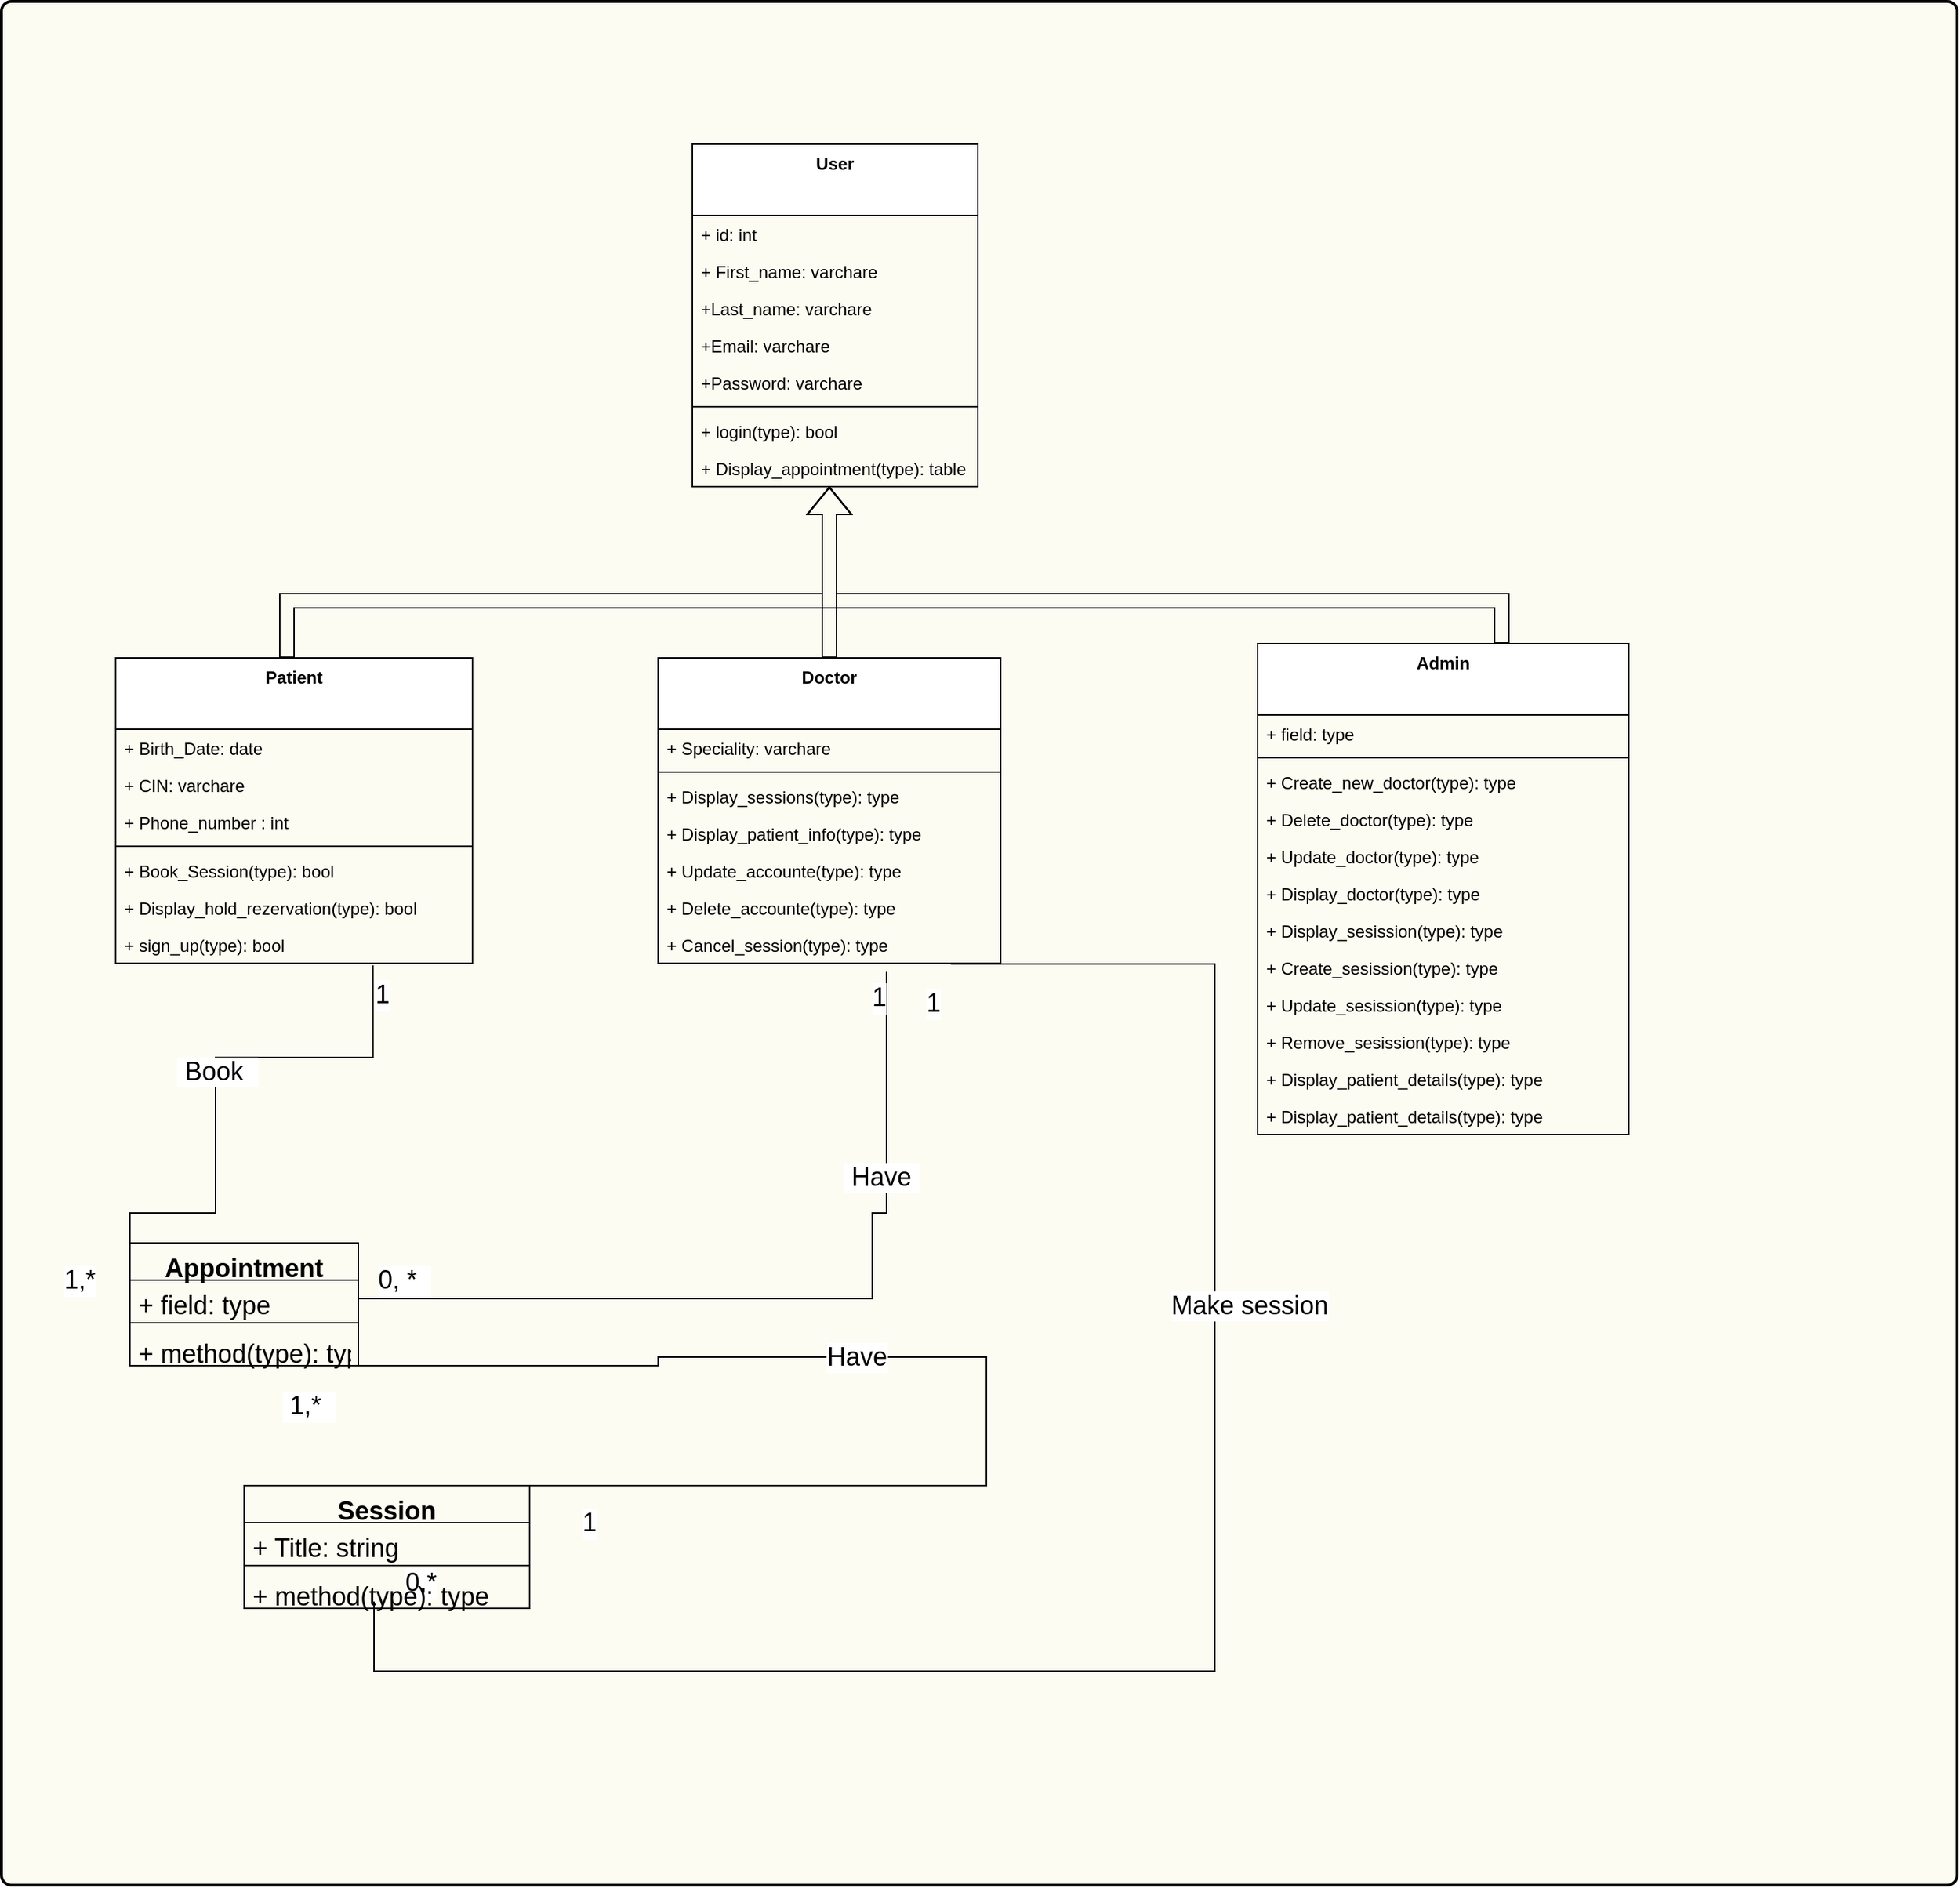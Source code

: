 <mxfile version="20.6.0" type="github">
  <diagram id="C5RBs43oDa-KdzZeNtuy" name="Page-1">
    <mxGraphModel dx="-45" dy="-733" grid="1" gridSize="10" guides="1" tooltips="1" connect="1" arrows="1" fold="1" page="1" pageScale="1" pageWidth="827" pageHeight="1169" math="0" shadow="0">
      <root>
        <mxCell id="WIyWlLk6GJQsqaUBKTNV-0" />
        <mxCell id="WIyWlLk6GJQsqaUBKTNV-1" parent="WIyWlLk6GJQsqaUBKTNV-0" />
        <mxCell id="j3wj6hXbvJdG49vxagXG-0" value="" style="rounded=1;whiteSpace=wrap;html=1;absoluteArcSize=1;arcSize=14;strokeWidth=2;fillColor=#FCFCF2;" vertex="1" parent="WIyWlLk6GJQsqaUBKTNV-1">
          <mxGeometry x="970" y="2270" width="1370" height="1320" as="geometry" />
        </mxCell>
        <mxCell id="j3wj6hXbvJdG49vxagXG-1" value="User" style="swimlane;fontStyle=1;align=center;verticalAlign=top;childLayout=stackLayout;horizontal=1;startSize=50;horizontalStack=0;resizeParent=1;resizeParentMax=0;resizeLast=0;collapsible=1;marginBottom=0;" vertex="1" parent="WIyWlLk6GJQsqaUBKTNV-1">
          <mxGeometry x="1454" y="2370" width="200" height="240" as="geometry" />
        </mxCell>
        <mxCell id="j3wj6hXbvJdG49vxagXG-2" value="+ id: int" style="text;strokeColor=none;fillColor=none;align=left;verticalAlign=top;spacingLeft=4;spacingRight=4;overflow=hidden;rotatable=0;points=[[0,0.5],[1,0.5]];portConstraint=eastwest;" vertex="1" parent="j3wj6hXbvJdG49vxagXG-1">
          <mxGeometry y="50" width="200" height="26" as="geometry" />
        </mxCell>
        <mxCell id="j3wj6hXbvJdG49vxagXG-3" value="+ First_name: varchare" style="text;strokeColor=none;fillColor=none;align=left;verticalAlign=top;spacingLeft=4;spacingRight=4;overflow=hidden;rotatable=0;points=[[0,0.5],[1,0.5]];portConstraint=eastwest;" vertex="1" parent="j3wj6hXbvJdG49vxagXG-1">
          <mxGeometry y="76" width="200" height="26" as="geometry" />
        </mxCell>
        <mxCell id="j3wj6hXbvJdG49vxagXG-4" value="+Last_name: varchare" style="text;strokeColor=none;fillColor=none;align=left;verticalAlign=top;spacingLeft=4;spacingRight=4;overflow=hidden;rotatable=0;points=[[0,0.5],[1,0.5]];portConstraint=eastwest;" vertex="1" parent="j3wj6hXbvJdG49vxagXG-1">
          <mxGeometry y="102" width="200" height="26" as="geometry" />
        </mxCell>
        <mxCell id="j3wj6hXbvJdG49vxagXG-5" value="+Email: varchare" style="text;strokeColor=none;fillColor=none;align=left;verticalAlign=top;spacingLeft=4;spacingRight=4;overflow=hidden;rotatable=0;points=[[0,0.5],[1,0.5]];portConstraint=eastwest;" vertex="1" parent="j3wj6hXbvJdG49vxagXG-1">
          <mxGeometry y="128" width="200" height="26" as="geometry" />
        </mxCell>
        <mxCell id="j3wj6hXbvJdG49vxagXG-6" value="+Password: varchare" style="text;strokeColor=none;fillColor=none;align=left;verticalAlign=top;spacingLeft=4;spacingRight=4;overflow=hidden;rotatable=0;points=[[0,0.5],[1,0.5]];portConstraint=eastwest;" vertex="1" parent="j3wj6hXbvJdG49vxagXG-1">
          <mxGeometry y="154" width="200" height="26" as="geometry" />
        </mxCell>
        <mxCell id="j3wj6hXbvJdG49vxagXG-7" value="" style="line;strokeWidth=1;fillColor=none;align=left;verticalAlign=middle;spacingTop=-1;spacingLeft=3;spacingRight=3;rotatable=0;labelPosition=right;points=[];portConstraint=eastwest;strokeColor=inherit;" vertex="1" parent="j3wj6hXbvJdG49vxagXG-1">
          <mxGeometry y="180" width="200" height="8" as="geometry" />
        </mxCell>
        <mxCell id="j3wj6hXbvJdG49vxagXG-8" value="+ login(type): bool" style="text;strokeColor=none;fillColor=none;align=left;verticalAlign=top;spacingLeft=4;spacingRight=4;overflow=hidden;rotatable=0;points=[[0,0.5],[1,0.5]];portConstraint=eastwest;" vertex="1" parent="j3wj6hXbvJdG49vxagXG-1">
          <mxGeometry y="188" width="200" height="26" as="geometry" />
        </mxCell>
        <mxCell id="j3wj6hXbvJdG49vxagXG-9" value="+ Display_appointment(type): table" style="text;strokeColor=none;fillColor=none;align=left;verticalAlign=top;spacingLeft=4;spacingRight=4;overflow=hidden;rotatable=0;points=[[0,0.5],[1,0.5]];portConstraint=eastwest;" vertex="1" parent="j3wj6hXbvJdG49vxagXG-1">
          <mxGeometry y="214" width="200" height="26" as="geometry" />
        </mxCell>
        <mxCell id="j3wj6hXbvJdG49vxagXG-10" value="Admin" style="swimlane;fontStyle=1;align=center;verticalAlign=top;childLayout=stackLayout;horizontal=1;startSize=50;horizontalStack=0;resizeParent=1;resizeParentMax=0;resizeLast=0;collapsible=1;marginBottom=0;" vertex="1" parent="WIyWlLk6GJQsqaUBKTNV-1">
          <mxGeometry x="1850" y="2720" width="260" height="344" as="geometry">
            <mxRectangle x="1480" y="2780" width="80" height="50" as="alternateBounds" />
          </mxGeometry>
        </mxCell>
        <mxCell id="j3wj6hXbvJdG49vxagXG-11" value="+ field: type" style="text;strokeColor=none;fillColor=none;align=left;verticalAlign=top;spacingLeft=4;spacingRight=4;overflow=hidden;rotatable=0;points=[[0,0.5],[1,0.5]];portConstraint=eastwest;" vertex="1" parent="j3wj6hXbvJdG49vxagXG-10">
          <mxGeometry y="50" width="260" height="26" as="geometry" />
        </mxCell>
        <mxCell id="j3wj6hXbvJdG49vxagXG-12" value="" style="line;strokeWidth=1;fillColor=none;align=left;verticalAlign=middle;spacingTop=-1;spacingLeft=3;spacingRight=3;rotatable=0;labelPosition=right;points=[];portConstraint=eastwest;strokeColor=inherit;" vertex="1" parent="j3wj6hXbvJdG49vxagXG-10">
          <mxGeometry y="76" width="260" height="8" as="geometry" />
        </mxCell>
        <mxCell id="j3wj6hXbvJdG49vxagXG-13" value="+ Create_new_doctor(type): type" style="text;strokeColor=none;fillColor=none;align=left;verticalAlign=top;spacingLeft=4;spacingRight=4;overflow=hidden;rotatable=0;points=[[0,0.5],[1,0.5]];portConstraint=eastwest;" vertex="1" parent="j3wj6hXbvJdG49vxagXG-10">
          <mxGeometry y="84" width="260" height="26" as="geometry" />
        </mxCell>
        <mxCell id="j3wj6hXbvJdG49vxagXG-14" value="+ Delete_doctor(type): type" style="text;strokeColor=none;fillColor=none;align=left;verticalAlign=top;spacingLeft=4;spacingRight=4;overflow=hidden;rotatable=0;points=[[0,0.5],[1,0.5]];portConstraint=eastwest;" vertex="1" parent="j3wj6hXbvJdG49vxagXG-10">
          <mxGeometry y="110" width="260" height="26" as="geometry" />
        </mxCell>
        <mxCell id="j3wj6hXbvJdG49vxagXG-15" value="+ Update_doctor(type): type" style="text;strokeColor=none;fillColor=none;align=left;verticalAlign=top;spacingLeft=4;spacingRight=4;overflow=hidden;rotatable=0;points=[[0,0.5],[1,0.5]];portConstraint=eastwest;" vertex="1" parent="j3wj6hXbvJdG49vxagXG-10">
          <mxGeometry y="136" width="260" height="26" as="geometry" />
        </mxCell>
        <mxCell id="j3wj6hXbvJdG49vxagXG-16" value="+ Display_doctor(type): type  " style="text;strokeColor=none;fillColor=none;align=left;verticalAlign=top;spacingLeft=4;spacingRight=4;overflow=hidden;rotatable=0;points=[[0,0.5],[1,0.5]];portConstraint=eastwest;" vertex="1" parent="j3wj6hXbvJdG49vxagXG-10">
          <mxGeometry y="162" width="260" height="26" as="geometry" />
        </mxCell>
        <mxCell id="j3wj6hXbvJdG49vxagXG-17" value="+ Display_sesission(type): type  " style="text;strokeColor=none;fillColor=none;align=left;verticalAlign=top;spacingLeft=4;spacingRight=4;overflow=hidden;rotatable=0;points=[[0,0.5],[1,0.5]];portConstraint=eastwest;" vertex="1" parent="j3wj6hXbvJdG49vxagXG-10">
          <mxGeometry y="188" width="260" height="26" as="geometry" />
        </mxCell>
        <mxCell id="j3wj6hXbvJdG49vxagXG-18" value="+ Create_sesission(type): type  " style="text;strokeColor=none;fillColor=none;align=left;verticalAlign=top;spacingLeft=4;spacingRight=4;overflow=hidden;rotatable=0;points=[[0,0.5],[1,0.5]];portConstraint=eastwest;" vertex="1" parent="j3wj6hXbvJdG49vxagXG-10">
          <mxGeometry y="214" width="260" height="26" as="geometry" />
        </mxCell>
        <mxCell id="j3wj6hXbvJdG49vxagXG-19" value="+ Update_sesission(type): type  " style="text;strokeColor=none;fillColor=none;align=left;verticalAlign=top;spacingLeft=4;spacingRight=4;overflow=hidden;rotatable=0;points=[[0,0.5],[1,0.5]];portConstraint=eastwest;" vertex="1" parent="j3wj6hXbvJdG49vxagXG-10">
          <mxGeometry y="240" width="260" height="26" as="geometry" />
        </mxCell>
        <mxCell id="j3wj6hXbvJdG49vxagXG-20" value="+ Remove_sesission(type): type  " style="text;strokeColor=none;fillColor=none;align=left;verticalAlign=top;spacingLeft=4;spacingRight=4;overflow=hidden;rotatable=0;points=[[0,0.5],[1,0.5]];portConstraint=eastwest;" vertex="1" parent="j3wj6hXbvJdG49vxagXG-10">
          <mxGeometry y="266" width="260" height="26" as="geometry" />
        </mxCell>
        <mxCell id="j3wj6hXbvJdG49vxagXG-21" value="+ Display_patient_details(type): type  " style="text;strokeColor=none;fillColor=none;align=left;verticalAlign=top;spacingLeft=4;spacingRight=4;overflow=hidden;rotatable=0;points=[[0,0.5],[1,0.5]];portConstraint=eastwest;" vertex="1" parent="j3wj6hXbvJdG49vxagXG-10">
          <mxGeometry y="292" width="260" height="26" as="geometry" />
        </mxCell>
        <mxCell id="j3wj6hXbvJdG49vxagXG-22" value="+ Display_patient_details(type): type  " style="text;strokeColor=none;fillColor=none;align=left;verticalAlign=top;spacingLeft=4;spacingRight=4;overflow=hidden;rotatable=0;points=[[0,0.5],[1,0.5]];portConstraint=eastwest;" vertex="1" parent="j3wj6hXbvJdG49vxagXG-10">
          <mxGeometry y="318" width="260" height="26" as="geometry" />
        </mxCell>
        <mxCell id="j3wj6hXbvJdG49vxagXG-23" value="Doctor" style="swimlane;fontStyle=1;align=center;verticalAlign=top;childLayout=stackLayout;horizontal=1;startSize=50;horizontalStack=0;resizeParent=1;resizeParentMax=0;resizeLast=0;collapsible=1;marginBottom=0;" vertex="1" parent="WIyWlLk6GJQsqaUBKTNV-1">
          <mxGeometry x="1430" y="2730" width="240" height="214" as="geometry" />
        </mxCell>
        <mxCell id="j3wj6hXbvJdG49vxagXG-24" value="+ Speciality: varchare" style="text;strokeColor=none;fillColor=none;align=left;verticalAlign=top;spacingLeft=4;spacingRight=4;overflow=hidden;rotatable=0;points=[[0,0.5],[1,0.5]];portConstraint=eastwest;" vertex="1" parent="j3wj6hXbvJdG49vxagXG-23">
          <mxGeometry y="50" width="240" height="26" as="geometry" />
        </mxCell>
        <mxCell id="j3wj6hXbvJdG49vxagXG-25" value="" style="line;strokeWidth=1;fillColor=none;align=left;verticalAlign=middle;spacingTop=-1;spacingLeft=3;spacingRight=3;rotatable=0;labelPosition=right;points=[];portConstraint=eastwest;strokeColor=inherit;" vertex="1" parent="j3wj6hXbvJdG49vxagXG-23">
          <mxGeometry y="76" width="240" height="8" as="geometry" />
        </mxCell>
        <mxCell id="j3wj6hXbvJdG49vxagXG-26" value="+ Display_sessions(type): type" style="text;strokeColor=none;fillColor=none;align=left;verticalAlign=top;spacingLeft=4;spacingRight=4;overflow=hidden;rotatable=0;points=[[0,0.5],[1,0.5]];portConstraint=eastwest;" vertex="1" parent="j3wj6hXbvJdG49vxagXG-23">
          <mxGeometry y="84" width="240" height="26" as="geometry" />
        </mxCell>
        <mxCell id="j3wj6hXbvJdG49vxagXG-27" value="+ Display_patient_info(type): type" style="text;strokeColor=none;fillColor=none;align=left;verticalAlign=top;spacingLeft=4;spacingRight=4;overflow=hidden;rotatable=0;points=[[0,0.5],[1,0.5]];portConstraint=eastwest;" vertex="1" parent="j3wj6hXbvJdG49vxagXG-23">
          <mxGeometry y="110" width="240" height="26" as="geometry" />
        </mxCell>
        <mxCell id="j3wj6hXbvJdG49vxagXG-28" value="+ Update_accounte(type): type" style="text;strokeColor=none;fillColor=none;align=left;verticalAlign=top;spacingLeft=4;spacingRight=4;overflow=hidden;rotatable=0;points=[[0,0.5],[1,0.5]];portConstraint=eastwest;" vertex="1" parent="j3wj6hXbvJdG49vxagXG-23">
          <mxGeometry y="136" width="240" height="26" as="geometry" />
        </mxCell>
        <mxCell id="j3wj6hXbvJdG49vxagXG-29" value="+ Delete_accounte(type): type" style="text;strokeColor=none;fillColor=none;align=left;verticalAlign=top;spacingLeft=4;spacingRight=4;overflow=hidden;rotatable=0;points=[[0,0.5],[1,0.5]];portConstraint=eastwest;" vertex="1" parent="j3wj6hXbvJdG49vxagXG-23">
          <mxGeometry y="162" width="240" height="26" as="geometry" />
        </mxCell>
        <mxCell id="j3wj6hXbvJdG49vxagXG-30" value="+ Cancel_session(type): type" style="text;strokeColor=none;fillColor=none;align=left;verticalAlign=top;spacingLeft=4;spacingRight=4;overflow=hidden;rotatable=0;points=[[0,0.5],[1,0.5]];portConstraint=eastwest;" vertex="1" parent="j3wj6hXbvJdG49vxagXG-23">
          <mxGeometry y="188" width="240" height="26" as="geometry" />
        </mxCell>
        <mxCell id="j3wj6hXbvJdG49vxagXG-31" value="Patient" style="swimlane;fontStyle=1;align=center;verticalAlign=top;childLayout=stackLayout;horizontal=1;startSize=50;horizontalStack=0;resizeParent=1;resizeParentMax=0;resizeLast=0;collapsible=1;marginBottom=0;" vertex="1" parent="WIyWlLk6GJQsqaUBKTNV-1">
          <mxGeometry x="1050" y="2730" width="250" height="214" as="geometry" />
        </mxCell>
        <mxCell id="j3wj6hXbvJdG49vxagXG-32" value="+ Birth_Date: date" style="text;strokeColor=none;fillColor=none;align=left;verticalAlign=top;spacingLeft=4;spacingRight=4;overflow=hidden;rotatable=0;points=[[0,0.5],[1,0.5]];portConstraint=eastwest;" vertex="1" parent="j3wj6hXbvJdG49vxagXG-31">
          <mxGeometry y="50" width="250" height="26" as="geometry" />
        </mxCell>
        <mxCell id="j3wj6hXbvJdG49vxagXG-33" value="+ CIN: varchare" style="text;strokeColor=none;fillColor=none;align=left;verticalAlign=top;spacingLeft=4;spacingRight=4;overflow=hidden;rotatable=0;points=[[0,0.5],[1,0.5]];portConstraint=eastwest;" vertex="1" parent="j3wj6hXbvJdG49vxagXG-31">
          <mxGeometry y="76" width="250" height="26" as="geometry" />
        </mxCell>
        <mxCell id="j3wj6hXbvJdG49vxagXG-34" value="+ Phone_number : int" style="text;strokeColor=none;fillColor=none;align=left;verticalAlign=top;spacingLeft=4;spacingRight=4;overflow=hidden;rotatable=0;points=[[0,0.5],[1,0.5]];portConstraint=eastwest;" vertex="1" parent="j3wj6hXbvJdG49vxagXG-31">
          <mxGeometry y="102" width="250" height="26" as="geometry" />
        </mxCell>
        <mxCell id="j3wj6hXbvJdG49vxagXG-35" value="" style="line;strokeWidth=1;fillColor=none;align=left;verticalAlign=middle;spacingTop=-1;spacingLeft=3;spacingRight=3;rotatable=0;labelPosition=right;points=[];portConstraint=eastwest;strokeColor=inherit;" vertex="1" parent="j3wj6hXbvJdG49vxagXG-31">
          <mxGeometry y="128" width="250" height="8" as="geometry" />
        </mxCell>
        <mxCell id="j3wj6hXbvJdG49vxagXG-36" value="+ Book_Session(type): bool" style="text;strokeColor=none;fillColor=none;align=left;verticalAlign=top;spacingLeft=4;spacingRight=4;overflow=hidden;rotatable=0;points=[[0,0.5],[1,0.5]];portConstraint=eastwest;" vertex="1" parent="j3wj6hXbvJdG49vxagXG-31">
          <mxGeometry y="136" width="250" height="26" as="geometry" />
        </mxCell>
        <mxCell id="j3wj6hXbvJdG49vxagXG-37" value="+ Display_hold_rezervation(type): bool" style="text;strokeColor=none;fillColor=none;align=left;verticalAlign=top;spacingLeft=4;spacingRight=4;overflow=hidden;rotatable=0;points=[[0,0.5],[1,0.5]];portConstraint=eastwest;" vertex="1" parent="j3wj6hXbvJdG49vxagXG-31">
          <mxGeometry y="162" width="250" height="26" as="geometry" />
        </mxCell>
        <mxCell id="j3wj6hXbvJdG49vxagXG-38" value="+ sign_up(type): bool" style="text;strokeColor=none;fillColor=none;align=left;verticalAlign=top;spacingLeft=4;spacingRight=4;overflow=hidden;rotatable=0;points=[[0,0.5],[1,0.5]];portConstraint=eastwest;" vertex="1" parent="j3wj6hXbvJdG49vxagXG-31">
          <mxGeometry y="188" width="250" height="26" as="geometry" />
        </mxCell>
        <mxCell id="j3wj6hXbvJdG49vxagXG-39" value="" style="endArrow=none;html=1;edgeStyle=orthogonalEdgeStyle;rounded=0;entryX=0.854;entryY=1.019;entryDx=0;entryDy=0;entryPerimeter=0;exitX=0.455;exitY=0.816;exitDx=0;exitDy=0;exitPerimeter=0;" edge="1" parent="WIyWlLk6GJQsqaUBKTNV-1" source="j3wj6hXbvJdG49vxagXG-49" target="j3wj6hXbvJdG49vxagXG-30">
          <mxGeometry relative="1" as="geometry">
            <mxPoint x="1360" y="3360" as="sourcePoint" />
            <mxPoint x="1540" y="3100" as="targetPoint" />
            <Array as="points">
              <mxPoint x="1231" y="3440" />
              <mxPoint x="1820" y="3440" />
              <mxPoint x="1820" y="2945" />
            </Array>
          </mxGeometry>
        </mxCell>
        <mxCell id="j3wj6hXbvJdG49vxagXG-40" value="&lt;font style=&quot;font-size: 18px;&quot;&gt;0,*&lt;/font&gt;" style="edgeLabel;resizable=0;html=1;align=left;verticalAlign=bottom;" connectable="0" vertex="1" parent="j3wj6hXbvJdG49vxagXG-39">
          <mxGeometry x="-1" relative="1" as="geometry">
            <mxPoint x="20" as="offset" />
          </mxGeometry>
        </mxCell>
        <mxCell id="j3wj6hXbvJdG49vxagXG-41" value="&lt;font style=&quot;font-size: 18px;&quot;&gt;1&lt;/font&gt;" style="edgeLabel;resizable=0;html=1;align=right;verticalAlign=bottom;" connectable="0" vertex="1" parent="j3wj6hXbvJdG49vxagXG-39">
          <mxGeometry x="1" relative="1" as="geometry">
            <mxPoint x="-6" y="41" as="offset" />
          </mxGeometry>
        </mxCell>
        <mxCell id="j3wj6hXbvJdG49vxagXG-42" value="&lt;font style=&quot;font-size: 18px;&quot;&gt;Make session&lt;/font&gt;" style="edgeLabel;html=1;align=center;verticalAlign=middle;resizable=0;points=[];" vertex="1" connectable="0" parent="j3wj6hXbvJdG49vxagXG-39">
          <mxGeometry x="0.298" y="7" relative="1" as="geometry">
            <mxPoint x="31" y="-39" as="offset" />
          </mxGeometry>
        </mxCell>
        <mxCell id="j3wj6hXbvJdG49vxagXG-43" value="" style="shape=flexArrow;endArrow=classic;html=1;rounded=0;fontSize=18;" edge="1" parent="WIyWlLk6GJQsqaUBKTNV-1">
          <mxGeometry width="50" height="50" relative="1" as="geometry">
            <mxPoint x="2021.0" y="2720.0" as="sourcePoint" />
            <mxPoint x="1550" y="2610.0" as="targetPoint" />
            <Array as="points">
              <mxPoint x="2021" y="2690" />
              <mxPoint x="1550" y="2690" />
            </Array>
          </mxGeometry>
        </mxCell>
        <mxCell id="j3wj6hXbvJdG49vxagXG-44" value="" style="shape=flexArrow;endArrow=classic;html=1;rounded=0;fontSize=18;" edge="1" parent="WIyWlLk6GJQsqaUBKTNV-1">
          <mxGeometry width="50" height="50" relative="1" as="geometry">
            <mxPoint x="1170" y="2730.0" as="sourcePoint" />
            <mxPoint x="1550" y="2610.0" as="targetPoint" />
            <Array as="points">
              <mxPoint x="1170" y="2690" />
              <mxPoint x="1550" y="2690" />
            </Array>
          </mxGeometry>
        </mxCell>
        <mxCell id="j3wj6hXbvJdG49vxagXG-45" value="" style="shape=flexArrow;endArrow=classic;html=1;rounded=0;fontSize=18;" edge="1" parent="WIyWlLk6GJQsqaUBKTNV-1">
          <mxGeometry width="50" height="50" relative="1" as="geometry">
            <mxPoint x="1550" y="2730.0" as="sourcePoint" />
            <mxPoint x="1550" y="2610.0" as="targetPoint" />
          </mxGeometry>
        </mxCell>
        <mxCell id="j3wj6hXbvJdG49vxagXG-46" value="Session" style="swimlane;fontStyle=1;align=center;verticalAlign=top;childLayout=stackLayout;horizontal=1;startSize=26;horizontalStack=0;resizeParent=1;resizeParentMax=0;resizeLast=0;collapsible=1;marginBottom=0;fontSize=18;fillColor=#FCFCF2;" vertex="1" parent="WIyWlLk6GJQsqaUBKTNV-1">
          <mxGeometry x="1140" y="3310" width="200" height="86" as="geometry" />
        </mxCell>
        <mxCell id="j3wj6hXbvJdG49vxagXG-47" value="+ Title: string" style="text;strokeColor=none;fillColor=none;align=left;verticalAlign=top;spacingLeft=4;spacingRight=4;overflow=hidden;rotatable=0;points=[[0,0.5],[1,0.5]];portConstraint=eastwest;fontSize=18;" vertex="1" parent="j3wj6hXbvJdG49vxagXG-46">
          <mxGeometry y="26" width="200" height="26" as="geometry" />
        </mxCell>
        <mxCell id="j3wj6hXbvJdG49vxagXG-48" value="" style="line;strokeWidth=1;fillColor=none;align=left;verticalAlign=middle;spacingTop=-1;spacingLeft=3;spacingRight=3;rotatable=0;labelPosition=right;points=[];portConstraint=eastwest;strokeColor=inherit;fontSize=18;" vertex="1" parent="j3wj6hXbvJdG49vxagXG-46">
          <mxGeometry y="52" width="200" height="8" as="geometry" />
        </mxCell>
        <mxCell id="j3wj6hXbvJdG49vxagXG-49" value="+ method(type): type" style="text;strokeColor=none;fillColor=none;align=left;verticalAlign=top;spacingLeft=4;spacingRight=4;overflow=hidden;rotatable=0;points=[[0,0.5],[1,0.5]];portConstraint=eastwest;fontSize=18;" vertex="1" parent="j3wj6hXbvJdG49vxagXG-46">
          <mxGeometry y="60" width="200" height="26" as="geometry" />
        </mxCell>
        <mxCell id="j3wj6hXbvJdG49vxagXG-50" value="Appointment" style="swimlane;fontStyle=1;align=center;verticalAlign=top;childLayout=stackLayout;horizontal=1;startSize=26;horizontalStack=0;resizeParent=1;resizeParentMax=0;resizeLast=0;collapsible=1;marginBottom=0;fontSize=18;fillColor=#FCFCF2;" vertex="1" parent="WIyWlLk6GJQsqaUBKTNV-1">
          <mxGeometry x="1060" y="3140" width="160" height="86" as="geometry" />
        </mxCell>
        <mxCell id="j3wj6hXbvJdG49vxagXG-51" value="+ field: type" style="text;strokeColor=none;fillColor=none;align=left;verticalAlign=top;spacingLeft=4;spacingRight=4;overflow=hidden;rotatable=0;points=[[0,0.5],[1,0.5]];portConstraint=eastwest;fontSize=18;" vertex="1" parent="j3wj6hXbvJdG49vxagXG-50">
          <mxGeometry y="26" width="160" height="26" as="geometry" />
        </mxCell>
        <mxCell id="j3wj6hXbvJdG49vxagXG-52" value="" style="line;strokeWidth=1;fillColor=none;align=left;verticalAlign=middle;spacingTop=-1;spacingLeft=3;spacingRight=3;rotatable=0;labelPosition=right;points=[];portConstraint=eastwest;strokeColor=inherit;fontSize=18;" vertex="1" parent="j3wj6hXbvJdG49vxagXG-50">
          <mxGeometry y="52" width="160" height="8" as="geometry" />
        </mxCell>
        <mxCell id="j3wj6hXbvJdG49vxagXG-53" value="+ method(type): type" style="text;strokeColor=none;fillColor=none;align=left;verticalAlign=top;spacingLeft=4;spacingRight=4;overflow=hidden;rotatable=0;points=[[0,0.5],[1,0.5]];portConstraint=eastwest;fontSize=18;" vertex="1" parent="j3wj6hXbvJdG49vxagXG-50">
          <mxGeometry y="60" width="160" height="26" as="geometry" />
        </mxCell>
        <mxCell id="j3wj6hXbvJdG49vxagXG-54" value="" style="endArrow=none;html=1;edgeStyle=orthogonalEdgeStyle;rounded=0;fontSize=18;exitX=1;exitY=0.5;exitDx=0;exitDy=0;" edge="1" parent="WIyWlLk6GJQsqaUBKTNV-1" source="j3wj6hXbvJdG49vxagXG-51">
          <mxGeometry relative="1" as="geometry">
            <mxPoint x="1280" y="3030" as="sourcePoint" />
            <mxPoint x="1590" y="2950.0" as="targetPoint" />
            <Array as="points">
              <mxPoint x="1580" y="3179" />
              <mxPoint x="1580" y="3119" />
              <mxPoint x="1590" y="3119" />
            </Array>
          </mxGeometry>
        </mxCell>
        <mxCell id="j3wj6hXbvJdG49vxagXG-55" value="0, *&amp;nbsp;&amp;nbsp;" style="edgeLabel;resizable=0;html=1;align=left;verticalAlign=bottom;fontSize=18;fillColor=#FCFCF2;" connectable="0" vertex="1" parent="j3wj6hXbvJdG49vxagXG-54">
          <mxGeometry x="-1" relative="1" as="geometry">
            <mxPoint x="12" as="offset" />
          </mxGeometry>
        </mxCell>
        <mxCell id="j3wj6hXbvJdG49vxagXG-56" value="1" style="edgeLabel;resizable=0;html=1;align=right;verticalAlign=bottom;fontSize=18;fillColor=#FCFCF2;" connectable="0" vertex="1" parent="j3wj6hXbvJdG49vxagXG-54">
          <mxGeometry x="1" relative="1" as="geometry">
            <mxPoint y="31" as="offset" />
          </mxGeometry>
        </mxCell>
        <mxCell id="j3wj6hXbvJdG49vxagXG-57" value="&amp;nbsp;Have&amp;nbsp;" style="edgeLabel;html=1;align=center;verticalAlign=middle;resizable=0;points=[];fontSize=18;" vertex="1" connectable="0" parent="j3wj6hXbvJdG49vxagXG-54">
          <mxGeometry x="0.672" y="4" relative="1" as="geometry">
            <mxPoint y="46" as="offset" />
          </mxGeometry>
        </mxCell>
        <mxCell id="j3wj6hXbvJdG49vxagXG-58" value="" style="endArrow=none;html=1;edgeStyle=orthogonalEdgeStyle;rounded=0;fontSize=18;exitX=0.721;exitY=1.059;exitDx=0;exitDy=0;entryX=0;entryY=0.5;entryDx=0;entryDy=0;exitPerimeter=0;" edge="1" parent="WIyWlLk6GJQsqaUBKTNV-1" source="j3wj6hXbvJdG49vxagXG-38" target="j3wj6hXbvJdG49vxagXG-51">
          <mxGeometry relative="1" as="geometry">
            <mxPoint x="1270" y="3010" as="sourcePoint" />
            <mxPoint x="1430" y="3010" as="targetPoint" />
            <Array as="points">
              <mxPoint x="1230" y="3010" />
              <mxPoint x="1120" y="3010" />
              <mxPoint x="1120" y="3119" />
              <mxPoint x="1060" y="3119" />
            </Array>
          </mxGeometry>
        </mxCell>
        <mxCell id="j3wj6hXbvJdG49vxagXG-59" value="1" style="edgeLabel;resizable=0;html=1;align=left;verticalAlign=bottom;fontSize=18;fillColor=#FCFCF2;" connectable="0" vertex="1" parent="j3wj6hXbvJdG49vxagXG-58">
          <mxGeometry x="-1" relative="1" as="geometry">
            <mxPoint y="34" as="offset" />
          </mxGeometry>
        </mxCell>
        <mxCell id="j3wj6hXbvJdG49vxagXG-60" value="1,*" style="edgeLabel;resizable=0;html=1;align=right;verticalAlign=bottom;fontSize=18;fillColor=#FCFCF2;" connectable="0" vertex="1" parent="j3wj6hXbvJdG49vxagXG-58">
          <mxGeometry x="1" relative="1" as="geometry">
            <mxPoint x="-24" as="offset" />
          </mxGeometry>
        </mxCell>
        <mxCell id="j3wj6hXbvJdG49vxagXG-61" value="&amp;nbsp;Book&amp;nbsp;&amp;nbsp;" style="edgeLabel;html=1;align=center;verticalAlign=middle;resizable=0;points=[];fontSize=18;" vertex="1" connectable="0" parent="j3wj6hXbvJdG49vxagXG-58">
          <mxGeometry x="-0.087" y="1" relative="1" as="geometry">
            <mxPoint as="offset" />
          </mxGeometry>
        </mxCell>
        <mxCell id="j3wj6hXbvJdG49vxagXG-62" value="" style="endArrow=none;html=1;edgeStyle=orthogonalEdgeStyle;rounded=0;fontSize=18;entryX=0.5;entryY=1;entryDx=0;entryDy=0;exitX=1;exitY=0.5;exitDx=0;exitDy=0;" edge="1" parent="WIyWlLk6GJQsqaUBKTNV-1" source="j3wj6hXbvJdG49vxagXG-47" target="j3wj6hXbvJdG49vxagXG-50">
          <mxGeometry relative="1" as="geometry">
            <mxPoint x="1340" y="3310" as="sourcePoint" />
            <mxPoint x="1620" y="2950" as="targetPoint" />
            <Array as="points">
              <mxPoint x="1340" y="3310" />
              <mxPoint x="1660" y="3310" />
              <mxPoint x="1660" y="3220" />
              <mxPoint x="1430" y="3220" />
            </Array>
          </mxGeometry>
        </mxCell>
        <mxCell id="j3wj6hXbvJdG49vxagXG-63" value="1" style="edgeLabel;resizable=0;html=1;align=left;verticalAlign=bottom;fontSize=18;fillColor=#FCFCF2;" connectable="0" vertex="1" parent="j3wj6hXbvJdG49vxagXG-62">
          <mxGeometry x="-1" relative="1" as="geometry">
            <mxPoint x="35" as="offset" />
          </mxGeometry>
        </mxCell>
        <mxCell id="j3wj6hXbvJdG49vxagXG-64" value="&amp;nbsp;1,*&amp;nbsp;&amp;nbsp;" style="edgeLabel;resizable=0;html=1;align=right;verticalAlign=bottom;fontSize=18;fillColor=#FCFCF2;" connectable="0" vertex="1" parent="j3wj6hXbvJdG49vxagXG-62">
          <mxGeometry x="1" relative="1" as="geometry">
            <mxPoint x="64" y="41" as="offset" />
          </mxGeometry>
        </mxCell>
        <mxCell id="j3wj6hXbvJdG49vxagXG-65" value="Have" style="edgeLabel;html=1;align=center;verticalAlign=middle;resizable=0;points=[];fontSize=18;" vertex="1" connectable="0" parent="j3wj6hXbvJdG49vxagXG-62">
          <mxGeometry x="0.109" relative="1" as="geometry">
            <mxPoint as="offset" />
          </mxGeometry>
        </mxCell>
      </root>
    </mxGraphModel>
  </diagram>
</mxfile>
